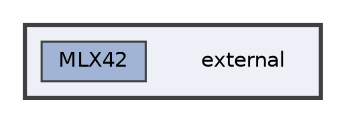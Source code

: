 digraph "/home/ssergiu/projects/cub3d/external"
{
 // INTERACTIVE_SVG=YES
 // LATEX_PDF_SIZE
  bgcolor="transparent";
  edge [fontname=Helvetica,fontsize=10,labelfontname=Helvetica,labelfontsize=10];
  node [fontname=Helvetica,fontsize=10,shape=box,height=0.2,width=0.4];
  compound=true
  subgraph clusterdir_397d9aeee4af8edecac90968d93b57df {
    graph [ bgcolor="#edf0f7", pencolor="grey25", label="", fontname=Helvetica,fontsize=10 style="filled,bold", URL="dir_397d9aeee4af8edecac90968d93b57df.html",tooltip=""]
    dir_397d9aeee4af8edecac90968d93b57df [shape=plaintext, label="external"];
  dir_11abbf317cd53e638177772e75d1c6fb [label="MLX42", fillcolor="#a2b4d6", color="grey25", style="filled", URL="dir_11abbf317cd53e638177772e75d1c6fb.html",tooltip=""];
  }
}

